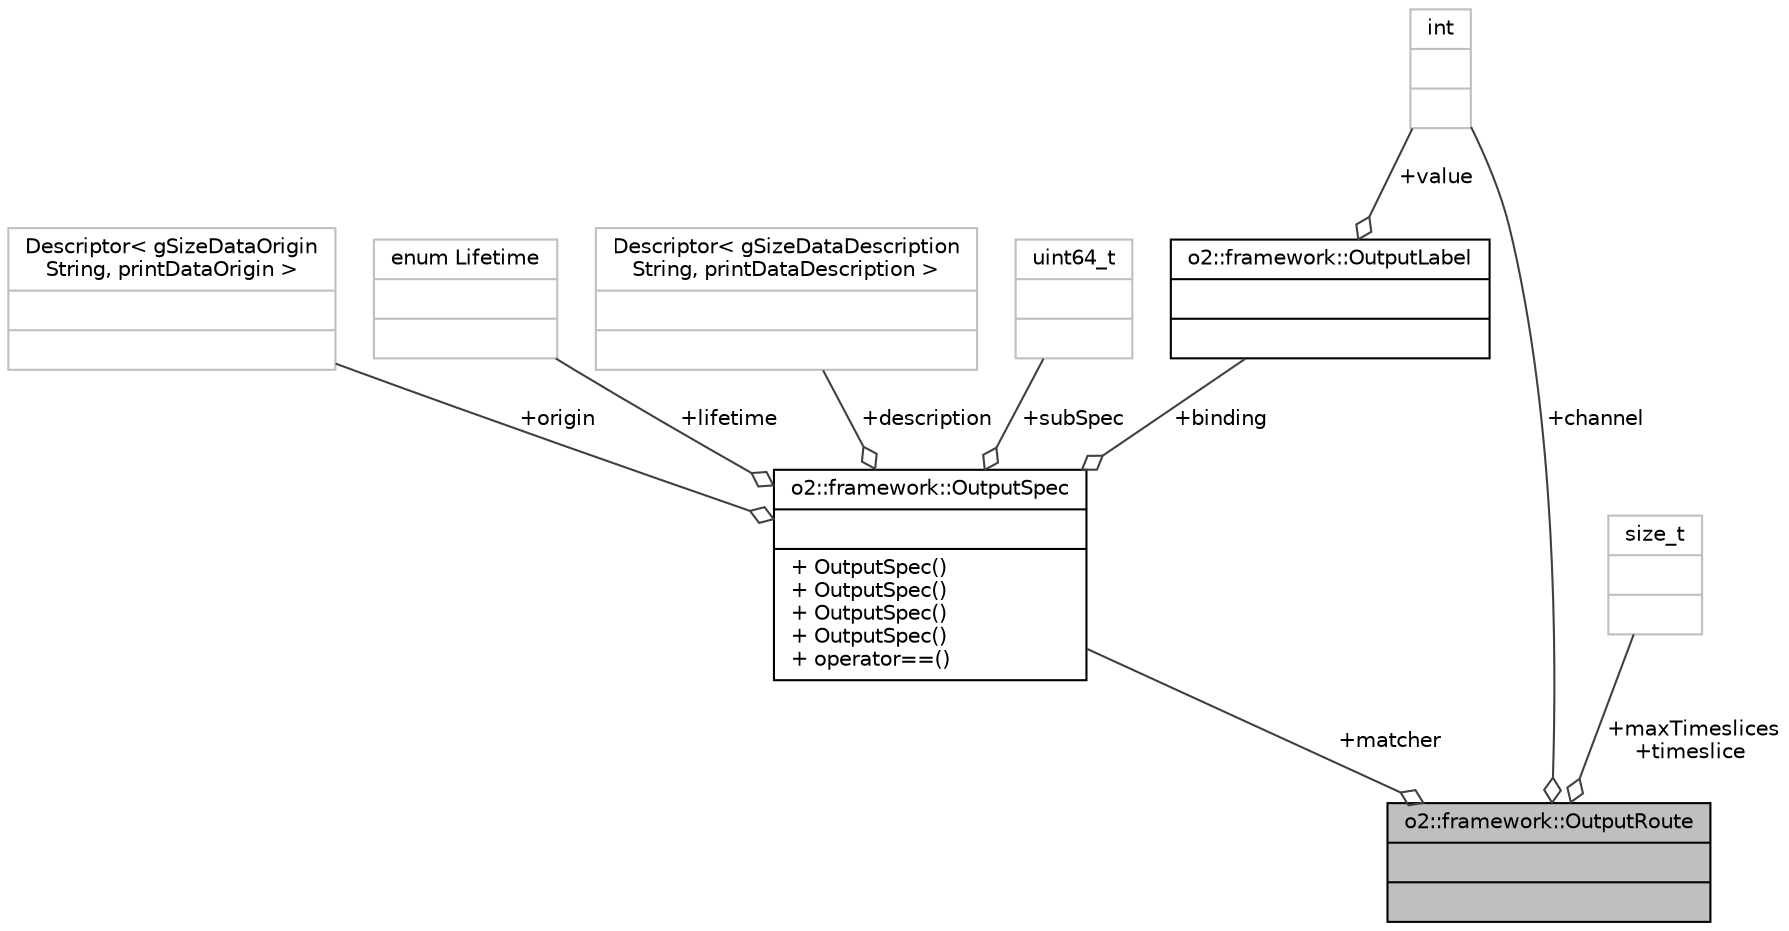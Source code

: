 digraph "o2::framework::OutputRoute"
{
 // INTERACTIVE_SVG=YES
  bgcolor="transparent";
  edge [fontname="Helvetica",fontsize="10",labelfontname="Helvetica",labelfontsize="10"];
  node [fontname="Helvetica",fontsize="10",shape=record];
  Node1 [label="{o2::framework::OutputRoute\n||}",height=0.2,width=0.4,color="black", fillcolor="grey75", style="filled" fontcolor="black"];
  Node2 -> Node1 [color="grey25",fontsize="10",style="solid",label=" +matcher" ,arrowhead="odiamond",fontname="Helvetica"];
  Node2 [label="{o2::framework::OutputSpec\n||+ OutputSpec()\l+ OutputSpec()\l+ OutputSpec()\l+ OutputSpec()\l+ operator==()\l}",height=0.2,width=0.4,color="black",URL="$d8/dc3/structo2_1_1framework_1_1OutputSpec.html"];
  Node3 -> Node2 [color="grey25",fontsize="10",style="solid",label=" +subSpec" ,arrowhead="odiamond",fontname="Helvetica"];
  Node3 [label="{uint64_t\n||}",height=0.2,width=0.4,color="grey75"];
  Node4 -> Node2 [color="grey25",fontsize="10",style="solid",label=" +origin" ,arrowhead="odiamond",fontname="Helvetica"];
  Node4 [label="{Descriptor\< gSizeDataOrigin\lString, printDataOrigin \>\n||}",height=0.2,width=0.4,color="grey75"];
  Node5 -> Node2 [color="grey25",fontsize="10",style="solid",label=" +lifetime" ,arrowhead="odiamond",fontname="Helvetica"];
  Node5 [label="{enum Lifetime\n||}",height=0.2,width=0.4,color="grey75"];
  Node6 -> Node2 [color="grey25",fontsize="10",style="solid",label=" +description" ,arrowhead="odiamond",fontname="Helvetica"];
  Node6 [label="{Descriptor\< gSizeDataDescription\lString, printDataDescription \>\n||}",height=0.2,width=0.4,color="grey75"];
  Node7 -> Node2 [color="grey25",fontsize="10",style="solid",label=" +binding" ,arrowhead="odiamond",fontname="Helvetica"];
  Node7 [label="{o2::framework::OutputLabel\n||}",height=0.2,width=0.4,color="black",URL="$de/d1b/structo2_1_1framework_1_1OutputLabel.html"];
  Node8 -> Node7 [color="grey25",fontsize="10",style="solid",label=" +value" ,arrowhead="odiamond",fontname="Helvetica"];
  Node8 [label="{int\n||}",height=0.2,width=0.4,color="grey75"];
  Node9 -> Node1 [color="grey25",fontsize="10",style="solid",label=" +maxTimeslices\n+timeslice" ,arrowhead="odiamond",fontname="Helvetica"];
  Node9 [label="{size_t\n||}",height=0.2,width=0.4,color="grey75"];
  Node8 -> Node1 [color="grey25",fontsize="10",style="solid",label=" +channel" ,arrowhead="odiamond",fontname="Helvetica"];
}

